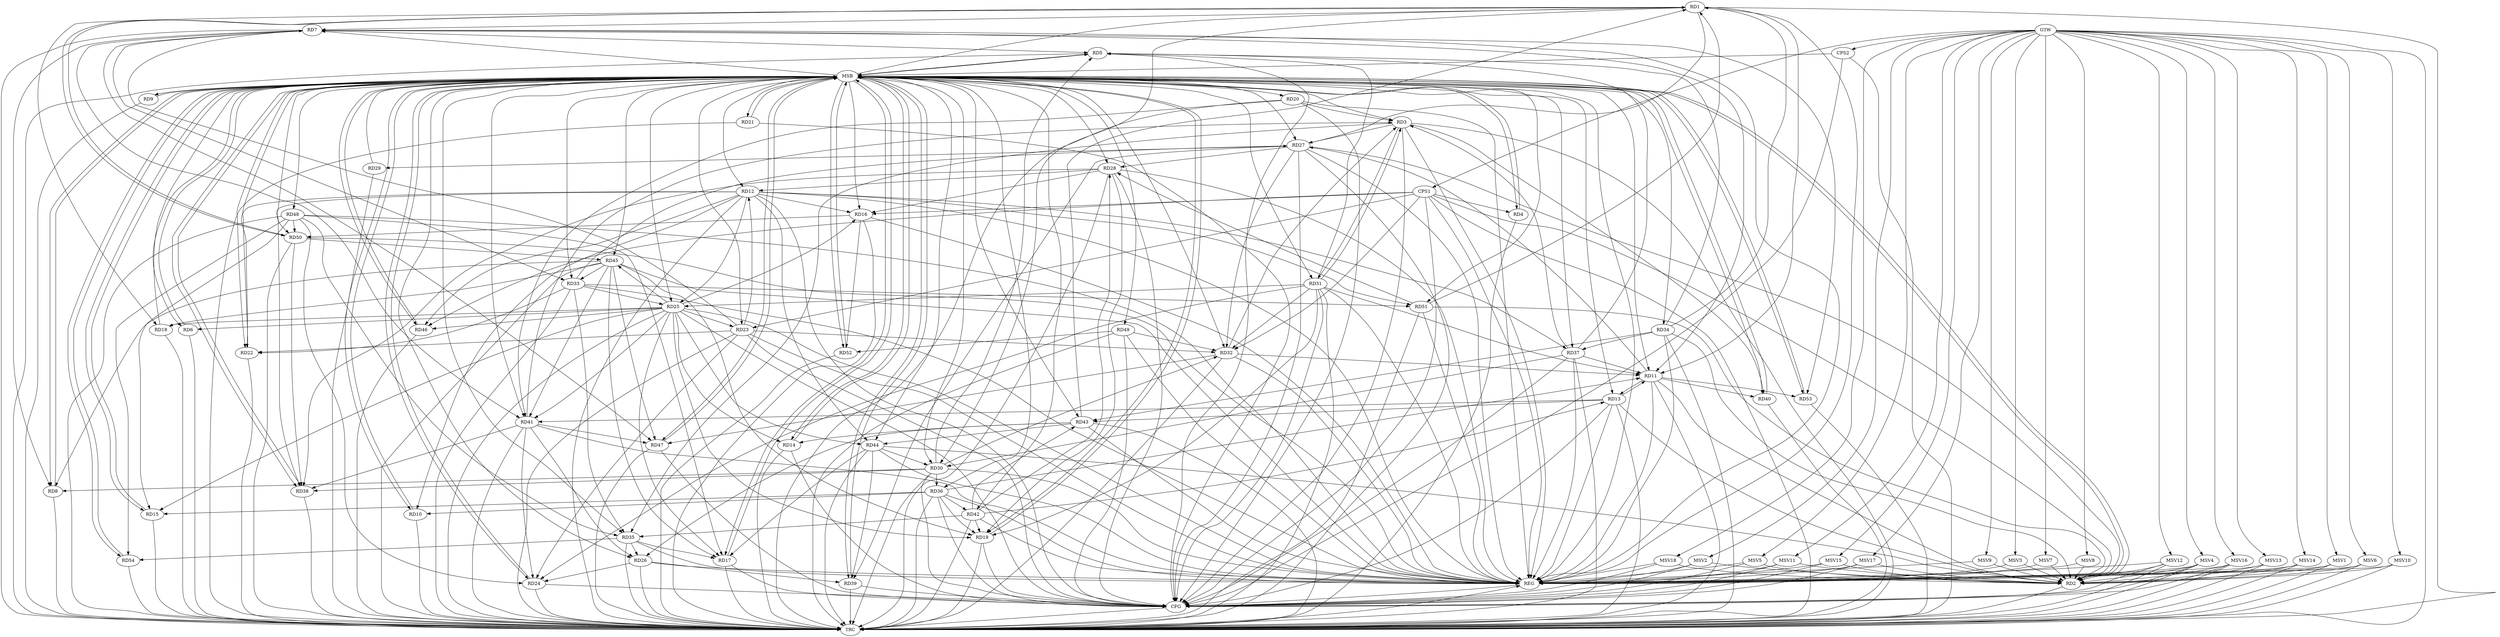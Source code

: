 strict digraph G {
  RD1 [ label="RD1" ];
  RD2 [ label="RD2" ];
  RD3 [ label="RD3" ];
  RD4 [ label="RD4" ];
  RD5 [ label="RD5" ];
  RD6 [ label="RD6" ];
  RD7 [ label="RD7" ];
  RD8 [ label="RD8" ];
  RD9 [ label="RD9" ];
  RD10 [ label="RD10" ];
  RD11 [ label="RD11" ];
  RD12 [ label="RD12" ];
  RD13 [ label="RD13" ];
  RD14 [ label="RD14" ];
  RD15 [ label="RD15" ];
  RD16 [ label="RD16" ];
  RD17 [ label="RD17" ];
  RD18 [ label="RD18" ];
  RD19 [ label="RD19" ];
  RD20 [ label="RD20" ];
  RD21 [ label="RD21" ];
  RD22 [ label="RD22" ];
  RD23 [ label="RD23" ];
  RD24 [ label="RD24" ];
  RD25 [ label="RD25" ];
  RD26 [ label="RD26" ];
  RD27 [ label="RD27" ];
  RD28 [ label="RD28" ];
  RD29 [ label="RD29" ];
  RD30 [ label="RD30" ];
  RD31 [ label="RD31" ];
  RD32 [ label="RD32" ];
  RD33 [ label="RD33" ];
  RD34 [ label="RD34" ];
  RD35 [ label="RD35" ];
  RD36 [ label="RD36" ];
  RD37 [ label="RD37" ];
  RD38 [ label="RD38" ];
  RD39 [ label="RD39" ];
  RD40 [ label="RD40" ];
  RD41 [ label="RD41" ];
  RD42 [ label="RD42" ];
  RD43 [ label="RD43" ];
  RD44 [ label="RD44" ];
  RD45 [ label="RD45" ];
  RD46 [ label="RD46" ];
  RD47 [ label="RD47" ];
  RD48 [ label="RD48" ];
  RD49 [ label="RD49" ];
  RD50 [ label="RD50" ];
  RD51 [ label="RD51" ];
  RD52 [ label="RD52" ];
  RD53 [ label="RD53" ];
  RD54 [ label="RD54" ];
  CPS1 [ label="CPS1" ];
  CPS2 [ label="CPS2" ];
  GTW [ label="GTW" ];
  REG [ label="REG" ];
  MSB [ label="MSB" ];
  CFG [ label="CFG" ];
  TRC [ label="TRC" ];
  MSV1 [ label="MSV1" ];
  MSV2 [ label="MSV2" ];
  MSV3 [ label="MSV3" ];
  MSV4 [ label="MSV4" ];
  MSV5 [ label="MSV5" ];
  MSV6 [ label="MSV6" ];
  MSV7 [ label="MSV7" ];
  MSV8 [ label="MSV8" ];
  MSV9 [ label="MSV9" ];
  MSV10 [ label="MSV10" ];
  MSV11 [ label="MSV11" ];
  MSV12 [ label="MSV12" ];
  MSV13 [ label="MSV13" ];
  MSV14 [ label="MSV14" ];
  MSV15 [ label="MSV15" ];
  MSV16 [ label="MSV16" ];
  MSV17 [ label="MSV17" ];
  MSV18 [ label="MSV18" ];
  RD1 -> RD7;
  RD1 -> RD11;
  RD1 -> RD18;
  RD1 -> RD27;
  RD1 -> RD30;
  RD34 -> RD1;
  RD43 -> RD1;
  RD1 -> RD50;
  RD50 -> RD1;
  RD51 -> RD1;
  RD11 -> RD2;
  RD13 -> RD2;
  RD27 -> RD2;
  RD34 -> RD2;
  RD44 -> RD2;
  RD51 -> RD2;
  RD20 -> RD3;
  RD3 -> RD27;
  RD3 -> RD31;
  RD31 -> RD3;
  RD32 -> RD3;
  RD3 -> RD35;
  RD37 -> RD3;
  RD3 -> RD40;
  RD41 -> RD3;
  RD7 -> RD5;
  RD30 -> RD5;
  RD31 -> RD5;
  RD34 -> RD5;
  RD37 -> RD5;
  RD25 -> RD6;
  RD7 -> RD8;
  RD7 -> RD11;
  RD23 -> RD7;
  RD7 -> RD33;
  RD7 -> RD41;
  RD7 -> RD47;
  RD7 -> RD53;
  RD30 -> RD8;
  RD45 -> RD8;
  RD12 -> RD10;
  RD36 -> RD10;
  RD11 -> RD13;
  RD13 -> RD11;
  RD11 -> RD27;
  RD31 -> RD11;
  RD32 -> RD11;
  RD36 -> RD11;
  RD37 -> RD11;
  RD11 -> RD40;
  RD11 -> RD53;
  RD12 -> RD16;
  RD12 -> RD22;
  RD23 -> RD12;
  RD12 -> RD25;
  RD28 -> RD12;
  RD12 -> RD37;
  RD12 -> RD38;
  RD12 -> RD44;
  RD12 -> RD46;
  RD12 -> RD51;
  RD13 -> RD41;
  RD42 -> RD13;
  RD13 -> RD43;
  RD25 -> RD14;
  RD43 -> RD14;
  RD25 -> RD15;
  RD36 -> RD15;
  RD48 -> RD15;
  RD25 -> RD16;
  RD28 -> RD16;
  RD16 -> RD50;
  RD16 -> RD52;
  RD25 -> RD17;
  RD35 -> RD17;
  RD44 -> RD17;
  RD45 -> RD17;
  RD48 -> RD17;
  RD25 -> RD18;
  RD45 -> RD18;
  RD25 -> RD19;
  RD28 -> RD19;
  RD31 -> RD19;
  RD36 -> RD19;
  RD42 -> RD19;
  RD45 -> RD19;
  RD20 -> RD41;
  RD23 -> RD22;
  RD33 -> RD22;
  RD23 -> RD24;
  RD25 -> RD23;
  RD23 -> RD32;
  RD26 -> RD24;
  RD31 -> RD24;
  RD41 -> RD24;
  RD48 -> RD24;
  RD31 -> RD25;
  RD33 -> RD25;
  RD25 -> RD41;
  RD25 -> RD44;
  RD25 -> RD45;
  RD25 -> RD46;
  RD35 -> RD26;
  RD26 -> RD39;
  RD41 -> RD26;
  RD43 -> RD26;
  RD27 -> RD28;
  RD27 -> RD29;
  RD27 -> RD32;
  RD33 -> RD27;
  RD27 -> RD39;
  RD28 -> RD38;
  RD42 -> RD28;
  RD51 -> RD28;
  RD30 -> RD32;
  RD30 -> RD36;
  RD37 -> RD30;
  RD30 -> RD38;
  RD44 -> RD30;
  RD31 -> RD32;
  RD32 -> RD47;
  RD49 -> RD32;
  RD33 -> RD35;
  RD45 -> RD33;
  RD33 -> RD51;
  RD34 -> RD37;
  RD34 -> RD43;
  RD42 -> RD35;
  RD48 -> RD35;
  RD35 -> RD54;
  RD36 -> RD42;
  RD41 -> RD38;
  RD50 -> RD38;
  RD44 -> RD39;
  RD45 -> RD41;
  RD41 -> RD47;
  RD42 -> RD43;
  RD43 -> RD44;
  RD45 -> RD47;
  RD50 -> RD45;
  RD48 -> RD50;
  RD48 -> RD54;
  RD49 -> RD52;
  CPS1 -> RD32;
  CPS1 -> RD4;
  CPS1 -> RD2;
  CPS1 -> RD23;
  CPS1 -> RD16;
  CPS1 -> RD46;
  GTW -> CPS1;
  GTW -> CPS2;
  RD1 -> REG;
  RD3 -> REG;
  RD7 -> REG;
  RD11 -> REG;
  RD12 -> REG;
  RD13 -> REG;
  RD16 -> REG;
  RD20 -> REG;
  RD23 -> REG;
  RD25 -> REG;
  RD26 -> REG;
  RD27 -> REG;
  RD28 -> REG;
  RD30 -> REG;
  RD31 -> REG;
  RD32 -> REG;
  RD33 -> REG;
  RD34 -> REG;
  RD35 -> REG;
  RD36 -> REG;
  RD37 -> REG;
  RD41 -> REG;
  RD42 -> REG;
  RD43 -> REG;
  RD44 -> REG;
  RD45 -> REG;
  RD48 -> REG;
  RD49 -> REG;
  RD50 -> REG;
  RD51 -> REG;
  CPS1 -> REG;
  RD2 -> MSB;
  MSB -> RD20;
  MSB -> RD27;
  MSB -> RD32;
  MSB -> RD39;
  MSB -> RD44;
  MSB -> REG;
  RD4 -> MSB;
  MSB -> RD6;
  MSB -> RD9;
  MSB -> RD11;
  MSB -> RD12;
  MSB -> RD15;
  MSB -> RD17;
  MSB -> RD31;
  MSB -> RD40;
  RD5 -> MSB;
  MSB -> RD3;
  MSB -> RD34;
  MSB -> RD35;
  MSB -> RD43;
  RD6 -> MSB;
  MSB -> RD28;
  RD8 -> MSB;
  MSB -> RD33;
  MSB -> RD37;
  MSB -> RD42;
  MSB -> RD51;
  RD9 -> MSB;
  MSB -> RD8;
  MSB -> RD30;
  MSB -> RD38;
  MSB -> RD54;
  RD10 -> MSB;
  MSB -> RD1;
  MSB -> RD4;
  RD14 -> MSB;
  MSB -> RD22;
  MSB -> RD41;
  MSB -> RD48;
  RD15 -> MSB;
  MSB -> RD7;
  MSB -> RD26;
  MSB -> RD46;
  RD17 -> MSB;
  MSB -> RD50;
  RD18 -> MSB;
  MSB -> RD10;
  MSB -> RD25;
  MSB -> RD53;
  RD19 -> MSB;
  MSB -> RD2;
  MSB -> RD14;
  MSB -> RD49;
  RD21 -> MSB;
  MSB -> RD13;
  RD22 -> MSB;
  MSB -> RD23;
  MSB -> RD52;
  RD24 -> MSB;
  RD29 -> MSB;
  RD38 -> MSB;
  MSB -> RD16;
  MSB -> RD21;
  RD39 -> MSB;
  RD40 -> MSB;
  MSB -> RD19;
  MSB -> RD45;
  RD46 -> MSB;
  MSB -> RD5;
  MSB -> RD47;
  RD47 -> MSB;
  MSB -> RD24;
  RD52 -> MSB;
  MSB -> RD36;
  RD53 -> MSB;
  RD54 -> MSB;
  CPS2 -> MSB;
  RD13 -> CFG;
  RD3 -> CFG;
  RD27 -> CFG;
  RD14 -> CFG;
  CPS1 -> CFG;
  RD21 -> CFG;
  RD12 -> CFG;
  RD31 -> CFG;
  RD39 -> CFG;
  RD30 -> CFG;
  RD20 -> CFG;
  RD24 -> CFG;
  RD37 -> CFG;
  RD17 -> CFG;
  RD5 -> CFG;
  RD23 -> CFG;
  CPS2 -> CFG;
  RD25 -> CFG;
  RD36 -> CFG;
  RD28 -> CFG;
  RD47 -> CFG;
  RD19 -> CFG;
  RD49 -> CFG;
  REG -> CFG;
  RD1 -> TRC;
  RD2 -> TRC;
  RD3 -> TRC;
  RD4 -> TRC;
  RD5 -> TRC;
  RD6 -> TRC;
  RD7 -> TRC;
  RD8 -> TRC;
  RD9 -> TRC;
  RD10 -> TRC;
  RD11 -> TRC;
  RD12 -> TRC;
  RD13 -> TRC;
  RD14 -> TRC;
  RD15 -> TRC;
  RD16 -> TRC;
  RD17 -> TRC;
  RD18 -> TRC;
  RD19 -> TRC;
  RD20 -> TRC;
  RD21 -> TRC;
  RD22 -> TRC;
  RD23 -> TRC;
  RD24 -> TRC;
  RD25 -> TRC;
  RD26 -> TRC;
  RD27 -> TRC;
  RD28 -> TRC;
  RD29 -> TRC;
  RD30 -> TRC;
  RD31 -> TRC;
  RD32 -> TRC;
  RD33 -> TRC;
  RD34 -> TRC;
  RD35 -> TRC;
  RD36 -> TRC;
  RD37 -> TRC;
  RD38 -> TRC;
  RD39 -> TRC;
  RD40 -> TRC;
  RD41 -> TRC;
  RD42 -> TRC;
  RD43 -> TRC;
  RD44 -> TRC;
  RD45 -> TRC;
  RD46 -> TRC;
  RD47 -> TRC;
  RD48 -> TRC;
  RD49 -> TRC;
  RD50 -> TRC;
  RD51 -> TRC;
  RD52 -> TRC;
  RD53 -> TRC;
  RD54 -> TRC;
  CPS1 -> TRC;
  CPS2 -> TRC;
  GTW -> TRC;
  CFG -> TRC;
  TRC -> REG;
  MSV1 -> RD2;
  MSV2 -> RD2;
  MSV3 -> RD2;
  MSV4 -> RD2;
  MSV5 -> RD2;
  MSV6 -> RD2;
  GTW -> MSV1;
  MSV1 -> REG;
  MSV1 -> TRC;
  GTW -> MSV2;
  MSV2 -> REG;
  MSV2 -> CFG;
  GTW -> MSV3;
  MSV3 -> REG;
  GTW -> MSV4;
  MSV4 -> REG;
  MSV4 -> TRC;
  MSV4 -> CFG;
  GTW -> MSV5;
  MSV5 -> REG;
  MSV5 -> CFG;
  GTW -> MSV6;
  MSV6 -> REG;
  MSV6 -> TRC;
  MSV7 -> RD2;
  MSV8 -> RD2;
  MSV9 -> RD2;
  GTW -> MSV7;
  MSV7 -> REG;
  GTW -> MSV8;
  MSV8 -> REG;
  GTW -> MSV9;
  MSV9 -> REG;
  MSV10 -> RD2;
  GTW -> MSV10;
  MSV10 -> REG;
  MSV10 -> TRC;
  MSV11 -> RD2;
  MSV12 -> RD2;
  GTW -> MSV11;
  MSV11 -> REG;
  MSV11 -> CFG;
  GTW -> MSV12;
  MSV12 -> REG;
  MSV12 -> TRC;
  MSV12 -> CFG;
  MSV13 -> RD2;
  MSV14 -> RD2;
  GTW -> MSV13;
  MSV13 -> REG;
  MSV13 -> TRC;
  GTW -> MSV14;
  MSV14 -> REG;
  MSV14 -> TRC;
  MSV15 -> RD2;
  MSV16 -> RD2;
  MSV17 -> RD2;
  GTW -> MSV15;
  MSV15 -> REG;
  MSV15 -> CFG;
  GTW -> MSV16;
  MSV16 -> REG;
  MSV16 -> TRC;
  MSV16 -> CFG;
  GTW -> MSV17;
  MSV17 -> REG;
  MSV17 -> CFG;
  MSV18 -> RD2;
  GTW -> MSV18;
  MSV18 -> REG;
  MSV18 -> CFG;
}
